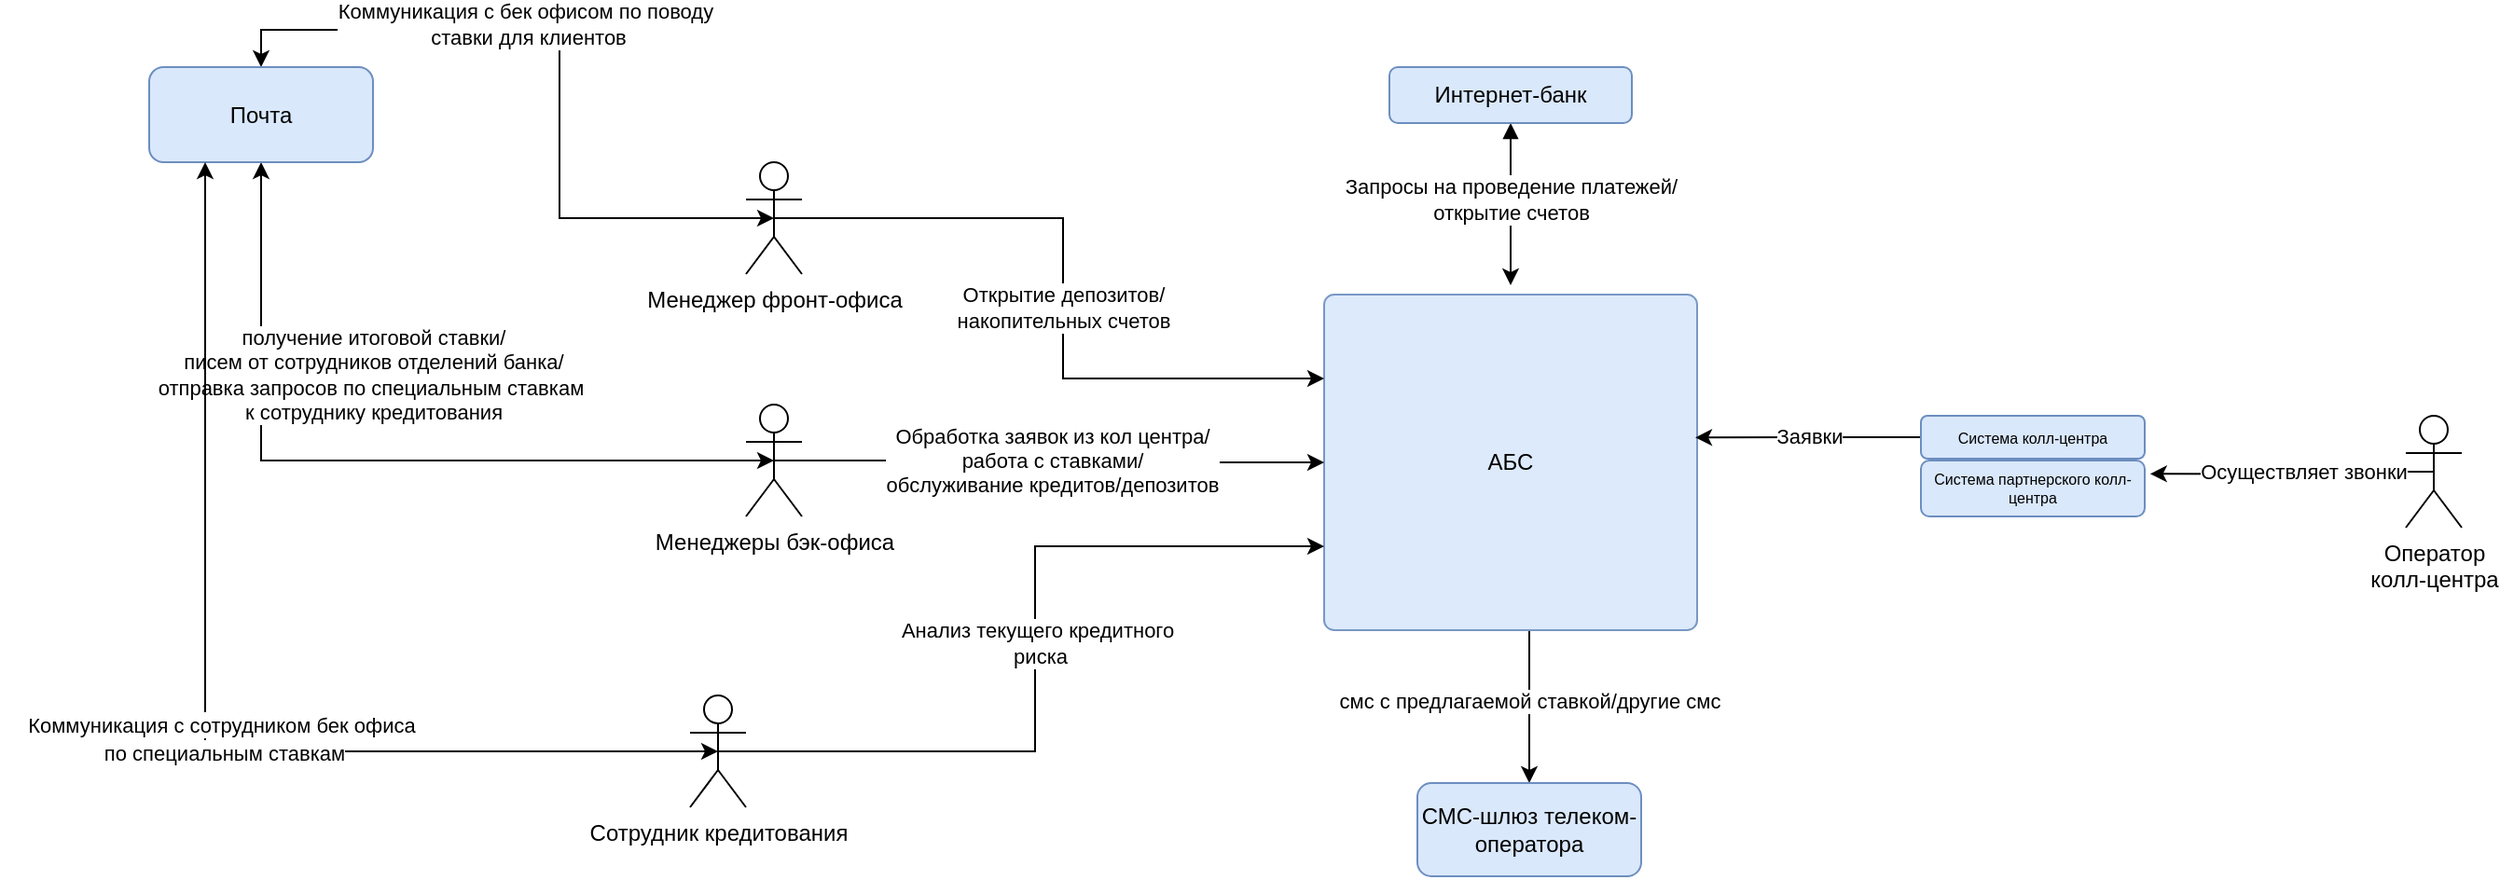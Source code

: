 <mxfile version="28.0.4">
  <diagram name="Page-1" id="FUeUsttr3pp27fmRgeBM">
    <mxGraphModel grid="1" page="1" gridSize="10" guides="1" tooltips="1" connect="1" arrows="1" fold="1" pageScale="1" pageWidth="2339" pageHeight="3300" math="0" shadow="0">
      <root>
        <mxCell id="0" />
        <mxCell id="1" parent="0" />
        <mxCell id="lC6UPcB-vr6iqoKvqXqC-14" style="edgeStyle=orthogonalEdgeStyle;rounded=0;orthogonalLoop=1;jettySize=auto;html=1;exitX=0.55;exitY=1.002;exitDx=0;exitDy=0;entryX=0.5;entryY=0;entryDx=0;entryDy=0;exitPerimeter=0;" edge="1" parent="1" source="lC6UPcB-vr6iqoKvqXqC-1" target="lC6UPcB-vr6iqoKvqXqC-4">
          <mxGeometry relative="1" as="geometry" />
        </mxCell>
        <mxCell id="lC6UPcB-vr6iqoKvqXqC-15" value="смс с предлагаемой ставкой/другие смс" style="edgeLabel;html=1;align=center;verticalAlign=middle;resizable=0;points=[];" vertex="1" connectable="0" parent="lC6UPcB-vr6iqoKvqXqC-14">
          <mxGeometry x="-0.095" relative="1" as="geometry">
            <mxPoint as="offset" />
          </mxGeometry>
        </mxCell>
        <mxCell id="lC6UPcB-vr6iqoKvqXqC-1" value="АБС" style="rounded=1;whiteSpace=wrap;html=1;fillColor=#dae8fc;strokeColor=#6c8ebf;arcSize=3;fillStyle=solid;opacity=90;" vertex="1" parent="1">
          <mxGeometry x="660" y="205" width="200" height="180" as="geometry" />
        </mxCell>
        <mxCell id="lC6UPcB-vr6iqoKvqXqC-43" style="edgeStyle=orthogonalEdgeStyle;rounded=0;orthogonalLoop=1;jettySize=auto;html=1;exitX=0;exitY=0.5;exitDx=0;exitDy=0;entryX=0.995;entryY=0.426;entryDx=0;entryDy=0;entryPerimeter=0;" edge="1" parent="1" source="lC6UPcB-vr6iqoKvqXqC-2" target="lC6UPcB-vr6iqoKvqXqC-1">
          <mxGeometry relative="1" as="geometry" />
        </mxCell>
        <mxCell id="lC6UPcB-vr6iqoKvqXqC-44" value="Заявки" style="edgeLabel;html=1;align=center;verticalAlign=middle;resizable=0;points=[];" vertex="1" connectable="0" parent="lC6UPcB-vr6iqoKvqXqC-43">
          <mxGeometry x="-0.003" y="-1" relative="1" as="geometry">
            <mxPoint as="offset" />
          </mxGeometry>
        </mxCell>
        <mxCell id="lC6UPcB-vr6iqoKvqXqC-2" value="Система колл-центра" style="rounded=1;whiteSpace=wrap;html=1;fillColor=#dae8fc;strokeColor=#6c8ebf;fontSize=8;" vertex="1" parent="1">
          <mxGeometry x="980" y="270" width="120" height="23" as="geometry" />
        </mxCell>
        <mxCell id="lC6UPcB-vr6iqoKvqXqC-3" value="Система партнерского колл-центра" style="rounded=1;whiteSpace=wrap;html=1;fillColor=#dae8fc;strokeColor=#6c8ebf;fontSize=8;" vertex="1" parent="1">
          <mxGeometry x="980" y="294" width="120" height="30" as="geometry" />
        </mxCell>
        <mxCell id="lC6UPcB-vr6iqoKvqXqC-4" value="СМС-шлюз телеком-оператора" style="rounded=1;whiteSpace=wrap;html=1;fillColor=#dae8fc;strokeColor=#6c8ebf;" vertex="1" parent="1">
          <mxGeometry x="710" y="467" width="120" height="50" as="geometry" />
        </mxCell>
        <mxCell id="lC6UPcB-vr6iqoKvqXqC-29" style="edgeStyle=orthogonalEdgeStyle;rounded=0;orthogonalLoop=1;jettySize=auto;html=1;exitX=0.5;exitY=1;exitDx=0;exitDy=0;startArrow=block;startFill=1;" edge="1" parent="1" source="lC6UPcB-vr6iqoKvqXqC-6">
          <mxGeometry relative="1" as="geometry">
            <mxPoint x="760" y="200" as="targetPoint" />
          </mxGeometry>
        </mxCell>
        <mxCell id="lC6UPcB-vr6iqoKvqXqC-30" value="Запросы на проведение платежей/&lt;div&gt;&lt;span style=&quot;background-color: light-dark(#ffffff, var(--ge-dark-color, #121212)); color: light-dark(rgb(0, 0, 0), rgb(255, 255, 255));&quot;&gt;открытие счетов&lt;/span&gt;&lt;/div&gt;" style="edgeLabel;html=1;align=center;verticalAlign=middle;resizable=0;points=[];" vertex="1" connectable="0" parent="lC6UPcB-vr6iqoKvqXqC-29">
          <mxGeometry x="-0.072" relative="1" as="geometry">
            <mxPoint as="offset" />
          </mxGeometry>
        </mxCell>
        <mxCell id="lC6UPcB-vr6iqoKvqXqC-6" value="Интернет-банк" style="rounded=1;whiteSpace=wrap;html=1;fillColor=#dae8fc;strokeColor=#6c8ebf;" vertex="1" parent="1">
          <mxGeometry x="695" y="83" width="130" height="30" as="geometry" />
        </mxCell>
        <mxCell id="lC6UPcB-vr6iqoKvqXqC-39" style="edgeStyle=orthogonalEdgeStyle;rounded=0;orthogonalLoop=1;jettySize=auto;html=1;exitX=0.5;exitY=0.5;exitDx=0;exitDy=0;exitPerimeter=0;entryX=0;entryY=0.25;entryDx=0;entryDy=0;" edge="1" parent="1" source="lC6UPcB-vr6iqoKvqXqC-7" target="lC6UPcB-vr6iqoKvqXqC-1">
          <mxGeometry relative="1" as="geometry" />
        </mxCell>
        <mxCell id="lC6UPcB-vr6iqoKvqXqC-42" value="Открытие депозитов/&lt;div&gt;накопительных счетов&lt;/div&gt;" style="edgeLabel;html=1;align=center;verticalAlign=middle;resizable=0;points=[];" vertex="1" connectable="0" parent="lC6UPcB-vr6iqoKvqXqC-39">
          <mxGeometry x="0.069" relative="1" as="geometry">
            <mxPoint y="-1" as="offset" />
          </mxGeometry>
        </mxCell>
        <mxCell id="lC6UPcB-vr6iqoKvqXqC-46" style="edgeStyle=orthogonalEdgeStyle;rounded=0;orthogonalLoop=1;jettySize=auto;html=1;exitX=0.5;exitY=0.5;exitDx=0;exitDy=0;exitPerimeter=0;entryX=0.5;entryY=0;entryDx=0;entryDy=0;startArrow=classic;startFill=1;" edge="1" parent="1" source="lC6UPcB-vr6iqoKvqXqC-7" target="lC6UPcB-vr6iqoKvqXqC-45">
          <mxGeometry relative="1" as="geometry" />
        </mxCell>
        <mxCell id="lC6UPcB-vr6iqoKvqXqC-47" value="Коммуникация с бек офисом по поводу&amp;nbsp;&lt;div&gt;ставки для клиентов&lt;/div&gt;" style="edgeLabel;html=1;align=center;verticalAlign=middle;resizable=0;points=[];" connectable="0" vertex="1" parent="lC6UPcB-vr6iqoKvqXqC-46">
          <mxGeometry x="0.172" y="-3" relative="1" as="geometry">
            <mxPoint x="-1" as="offset" />
          </mxGeometry>
        </mxCell>
        <mxCell id="lC6UPcB-vr6iqoKvqXqC-7" value="Менеджер фронт-офиса" style="shape=umlActor;verticalLabelPosition=bottom;verticalAlign=top;html=1;outlineConnect=0;" vertex="1" parent="1">
          <mxGeometry x="350" y="134" width="30" height="60" as="geometry" />
        </mxCell>
        <mxCell id="lC6UPcB-vr6iqoKvqXqC-36" style="edgeStyle=orthogonalEdgeStyle;rounded=0;orthogonalLoop=1;jettySize=auto;html=1;exitX=0.5;exitY=0.5;exitDx=0;exitDy=0;exitPerimeter=0;entryX=0;entryY=0.5;entryDx=0;entryDy=0;" edge="1" parent="1" source="lC6UPcB-vr6iqoKvqXqC-8" target="lC6UPcB-vr6iqoKvqXqC-1">
          <mxGeometry relative="1" as="geometry" />
        </mxCell>
        <mxCell id="lC6UPcB-vr6iqoKvqXqC-37" value="Обработка заявок из кол центра/&lt;div&gt;работа с ставками/&lt;/div&gt;&lt;div&gt;обслуживание кредитов/депозитов&lt;/div&gt;" style="edgeLabel;html=1;align=center;verticalAlign=middle;resizable=0;points=[];" vertex="1" connectable="0" parent="lC6UPcB-vr6iqoKvqXqC-36">
          <mxGeometry x="0.008" relative="1" as="geometry">
            <mxPoint as="offset" />
          </mxGeometry>
        </mxCell>
        <mxCell id="lC6UPcB-vr6iqoKvqXqC-48" style="edgeStyle=orthogonalEdgeStyle;rounded=0;orthogonalLoop=1;jettySize=auto;html=1;exitX=0.5;exitY=0.5;exitDx=0;exitDy=0;exitPerimeter=0;entryX=0.5;entryY=1;entryDx=0;entryDy=0;startArrow=classic;startFill=1;" edge="1" parent="1" source="lC6UPcB-vr6iqoKvqXqC-8" target="lC6UPcB-vr6iqoKvqXqC-45">
          <mxGeometry relative="1" as="geometry" />
        </mxCell>
        <mxCell id="lC6UPcB-vr6iqoKvqXqC-49" value="получение итоговой ставки/&lt;div&gt;писем от сотрудников отделений банка/&lt;/div&gt;&lt;div&gt;отправка запросов по специальным ставкам&amp;nbsp;&lt;/div&gt;&lt;div&gt;к сотруднику кредитования&lt;/div&gt;" style="edgeLabel;html=1;align=center;verticalAlign=middle;resizable=0;points=[];" connectable="0" vertex="1" parent="lC6UPcB-vr6iqoKvqXqC-48">
          <mxGeometry x="0.476" relative="1" as="geometry">
            <mxPoint x="60" as="offset" />
          </mxGeometry>
        </mxCell>
        <mxCell id="lC6UPcB-vr6iqoKvqXqC-8" value="Менеджеры бэк-офиса" style="shape=umlActor;verticalLabelPosition=bottom;verticalAlign=top;html=1;outlineConnect=0;" vertex="1" parent="1">
          <mxGeometry x="350" y="264" width="30" height="60" as="geometry" />
        </mxCell>
        <mxCell id="lC6UPcB-vr6iqoKvqXqC-40" style="edgeStyle=orthogonalEdgeStyle;rounded=0;orthogonalLoop=1;jettySize=auto;html=1;entryX=0;entryY=0.75;entryDx=0;entryDy=0;exitX=0.5;exitY=0.5;exitDx=0;exitDy=0;exitPerimeter=0;" edge="1" parent="1" source="hNsLUJa_SWQNQkyeghnt-3" target="lC6UPcB-vr6iqoKvqXqC-1">
          <mxGeometry relative="1" as="geometry">
            <mxPoint x="365" y="424" as="sourcePoint" />
          </mxGeometry>
        </mxCell>
        <mxCell id="lC6UPcB-vr6iqoKvqXqC-41" value="Анализ текущего кредитного&lt;div&gt;&amp;nbsp;риска&lt;/div&gt;" style="edgeLabel;html=1;align=center;verticalAlign=middle;resizable=0;points=[];" vertex="1" connectable="0" parent="lC6UPcB-vr6iqoKvqXqC-40">
          <mxGeometry x="0.045" y="-1" relative="1" as="geometry">
            <mxPoint y="-1" as="offset" />
          </mxGeometry>
        </mxCell>
        <mxCell id="lC6UPcB-vr6iqoKvqXqC-25" style="edgeStyle=orthogonalEdgeStyle;rounded=0;orthogonalLoop=1;jettySize=auto;html=1;exitX=0.5;exitY=0.5;exitDx=0;exitDy=0;exitPerimeter=0;entryX=1.024;entryY=0.239;entryDx=0;entryDy=0;entryPerimeter=0;" edge="1" parent="1" source="lC6UPcB-vr6iqoKvqXqC-11" target="lC6UPcB-vr6iqoKvqXqC-3">
          <mxGeometry relative="1" as="geometry" />
        </mxCell>
        <mxCell id="lC6UPcB-vr6iqoKvqXqC-26" value="Осуществляет звонки" style="edgeLabel;html=1;align=center;verticalAlign=middle;resizable=0;points=[];" vertex="1" connectable="0" parent="lC6UPcB-vr6iqoKvqXqC-25">
          <mxGeometry x="-0.087" relative="1" as="geometry">
            <mxPoint as="offset" />
          </mxGeometry>
        </mxCell>
        <mxCell id="lC6UPcB-vr6iqoKvqXqC-11" value="Оператор&lt;br&gt;колл-центра" style="shape=umlActor;verticalLabelPosition=bottom;verticalAlign=top;html=1;outlineConnect=0;" vertex="1" parent="1">
          <mxGeometry x="1240" y="270" width="30" height="60" as="geometry" />
        </mxCell>
        <mxCell id="lC6UPcB-vr6iqoKvqXqC-45" value="Почта" style="rounded=1;whiteSpace=wrap;html=1;fillColor=#dae8fc;strokeColor=#6c8ebf;" vertex="1" parent="1">
          <mxGeometry x="30" y="83" width="120" height="51" as="geometry" />
        </mxCell>
        <mxCell id="hNsLUJa_SWQNQkyeghnt-4" style="edgeStyle=orthogonalEdgeStyle;rounded=0;orthogonalLoop=1;jettySize=auto;html=1;exitX=0.5;exitY=0.5;exitDx=0;exitDy=0;exitPerimeter=0;entryX=0.25;entryY=1;entryDx=0;entryDy=0;startArrow=classic;startFill=1;" edge="1" parent="1" source="hNsLUJa_SWQNQkyeghnt-3" target="lC6UPcB-vr6iqoKvqXqC-45">
          <mxGeometry relative="1" as="geometry" />
        </mxCell>
        <mxCell id="hNsLUJa_SWQNQkyeghnt-3" value="Сотрудник кредитования" style="shape=umlActor;verticalLabelPosition=bottom;verticalAlign=top;html=1;outlineConnect=0;" vertex="1" parent="1">
          <mxGeometry x="320" y="420" width="30" height="60" as="geometry" />
        </mxCell>
        <mxCell id="hNsLUJa_SWQNQkyeghnt-5" value="&lt;span style=&quot;background-color: light-dark(#ffffff, var(--ge-dark-color, #121212));&quot;&gt;&lt;font style=&quot;font-size: 11px;&quot;&gt;Коммуникация с сотрудником бек офиса&amp;nbsp;&lt;/font&gt;&lt;/span&gt;&lt;div&gt;&lt;span style=&quot;background-color: light-dark(#ffffff, var(--ge-dark-color, #121212));&quot;&gt;&lt;font style=&quot;font-size: 11px;&quot;&gt;по специальным ставкам&lt;/font&gt;&lt;/span&gt;&lt;/div&gt;" style="text;html=1;align=center;verticalAlign=middle;resizable=0;points=[];autosize=1;strokeColor=none;fillColor=none;" vertex="1" parent="1">
          <mxGeometry x="-50" y="423" width="240" height="40" as="geometry" />
        </mxCell>
      </root>
    </mxGraphModel>
  </diagram>
</mxfile>

